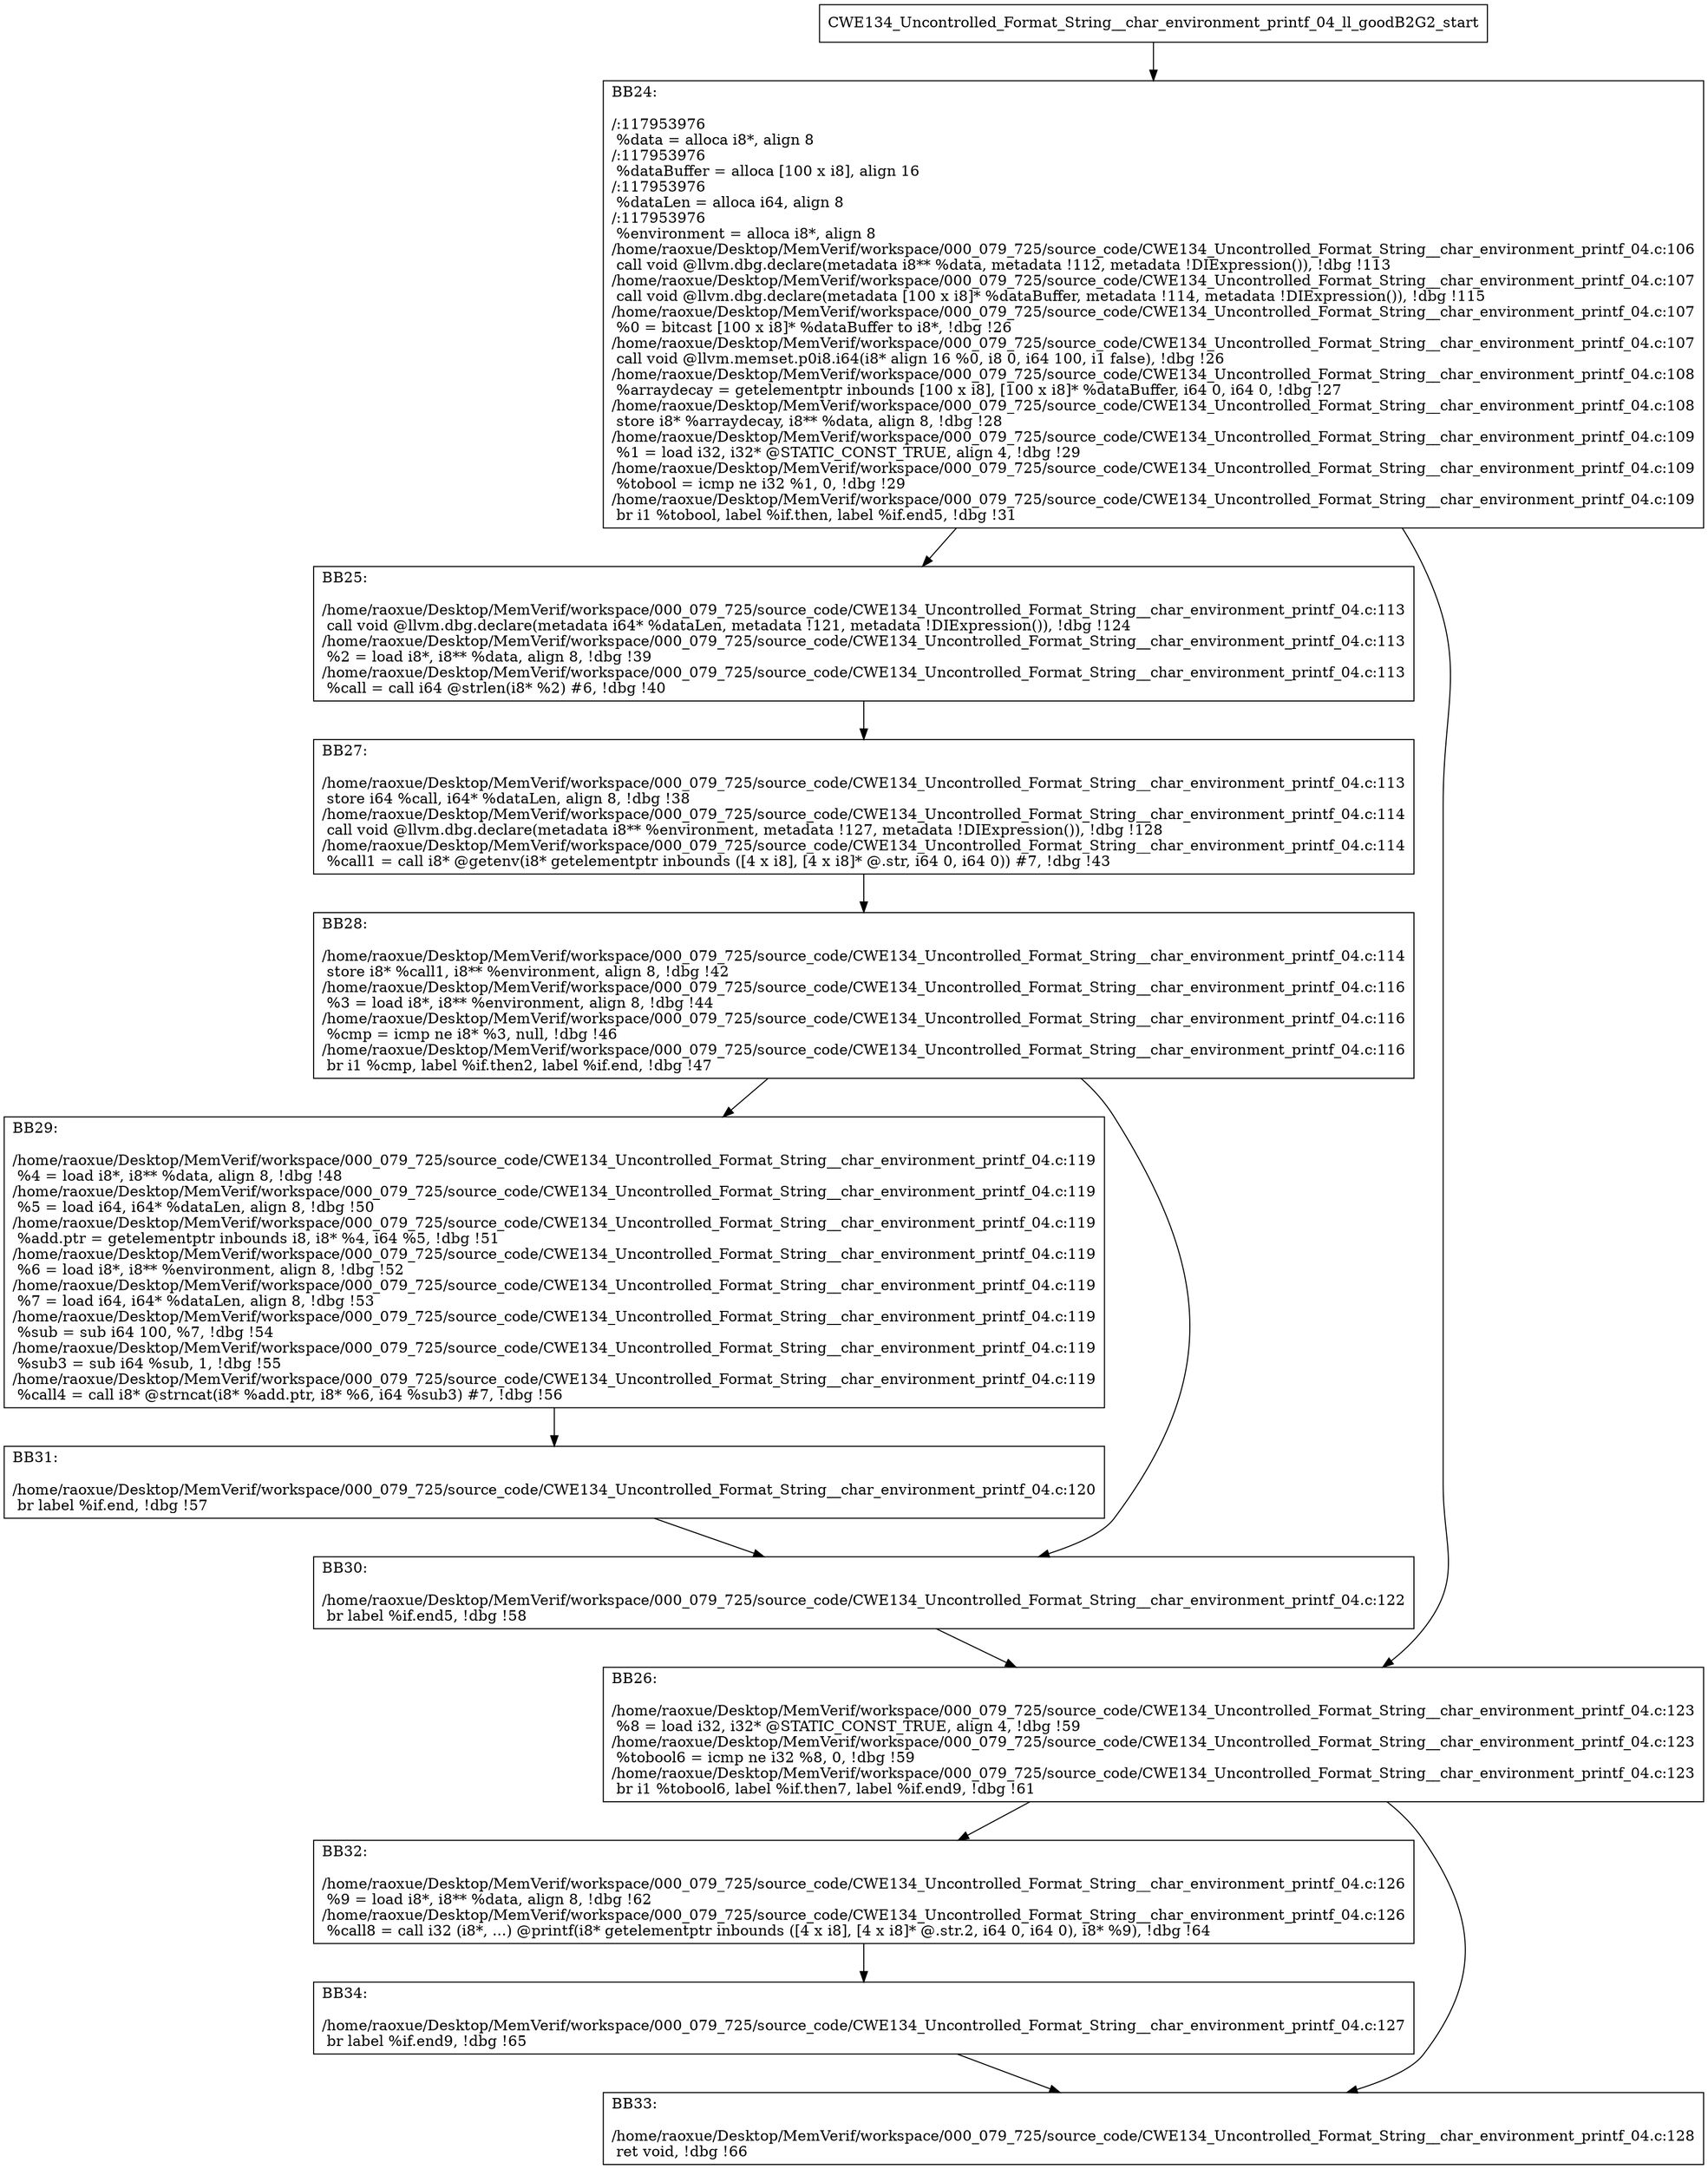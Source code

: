 digraph "CFG for'CWE134_Uncontrolled_Format_String__char_environment_printf_04_ll_goodB2G2' function" {
	BBCWE134_Uncontrolled_Format_String__char_environment_printf_04_ll_goodB2G2_start[shape=record,label="{CWE134_Uncontrolled_Format_String__char_environment_printf_04_ll_goodB2G2_start}"];
	BBCWE134_Uncontrolled_Format_String__char_environment_printf_04_ll_goodB2G2_start-> CWE134_Uncontrolled_Format_String__char_environment_printf_04_ll_goodB2G2BB24;
	CWE134_Uncontrolled_Format_String__char_environment_printf_04_ll_goodB2G2BB24 [shape=record, label="{BB24:\l\l/:117953976\l
  %data = alloca i8*, align 8\l
/:117953976\l
  %dataBuffer = alloca [100 x i8], align 16\l
/:117953976\l
  %dataLen = alloca i64, align 8\l
/:117953976\l
  %environment = alloca i8*, align 8\l
/home/raoxue/Desktop/MemVerif/workspace/000_079_725/source_code/CWE134_Uncontrolled_Format_String__char_environment_printf_04.c:106\l
  call void @llvm.dbg.declare(metadata i8** %data, metadata !112, metadata !DIExpression()), !dbg !113\l
/home/raoxue/Desktop/MemVerif/workspace/000_079_725/source_code/CWE134_Uncontrolled_Format_String__char_environment_printf_04.c:107\l
  call void @llvm.dbg.declare(metadata [100 x i8]* %dataBuffer, metadata !114, metadata !DIExpression()), !dbg !115\l
/home/raoxue/Desktop/MemVerif/workspace/000_079_725/source_code/CWE134_Uncontrolled_Format_String__char_environment_printf_04.c:107\l
  %0 = bitcast [100 x i8]* %dataBuffer to i8*, !dbg !26\l
/home/raoxue/Desktop/MemVerif/workspace/000_079_725/source_code/CWE134_Uncontrolled_Format_String__char_environment_printf_04.c:107\l
  call void @llvm.memset.p0i8.i64(i8* align 16 %0, i8 0, i64 100, i1 false), !dbg !26\l
/home/raoxue/Desktop/MemVerif/workspace/000_079_725/source_code/CWE134_Uncontrolled_Format_String__char_environment_printf_04.c:108\l
  %arraydecay = getelementptr inbounds [100 x i8], [100 x i8]* %dataBuffer, i64 0, i64 0, !dbg !27\l
/home/raoxue/Desktop/MemVerif/workspace/000_079_725/source_code/CWE134_Uncontrolled_Format_String__char_environment_printf_04.c:108\l
  store i8* %arraydecay, i8** %data, align 8, !dbg !28\l
/home/raoxue/Desktop/MemVerif/workspace/000_079_725/source_code/CWE134_Uncontrolled_Format_String__char_environment_printf_04.c:109\l
  %1 = load i32, i32* @STATIC_CONST_TRUE, align 4, !dbg !29\l
/home/raoxue/Desktop/MemVerif/workspace/000_079_725/source_code/CWE134_Uncontrolled_Format_String__char_environment_printf_04.c:109\l
  %tobool = icmp ne i32 %1, 0, !dbg !29\l
/home/raoxue/Desktop/MemVerif/workspace/000_079_725/source_code/CWE134_Uncontrolled_Format_String__char_environment_printf_04.c:109\l
  br i1 %tobool, label %if.then, label %if.end5, !dbg !31\l
}"];
	CWE134_Uncontrolled_Format_String__char_environment_printf_04_ll_goodB2G2BB24-> CWE134_Uncontrolled_Format_String__char_environment_printf_04_ll_goodB2G2BB25;
	CWE134_Uncontrolled_Format_String__char_environment_printf_04_ll_goodB2G2BB24-> CWE134_Uncontrolled_Format_String__char_environment_printf_04_ll_goodB2G2BB26;
	CWE134_Uncontrolled_Format_String__char_environment_printf_04_ll_goodB2G2BB25 [shape=record, label="{BB25:\l\l/home/raoxue/Desktop/MemVerif/workspace/000_079_725/source_code/CWE134_Uncontrolled_Format_String__char_environment_printf_04.c:113\l
  call void @llvm.dbg.declare(metadata i64* %dataLen, metadata !121, metadata !DIExpression()), !dbg !124\l
/home/raoxue/Desktop/MemVerif/workspace/000_079_725/source_code/CWE134_Uncontrolled_Format_String__char_environment_printf_04.c:113\l
  %2 = load i8*, i8** %data, align 8, !dbg !39\l
/home/raoxue/Desktop/MemVerif/workspace/000_079_725/source_code/CWE134_Uncontrolled_Format_String__char_environment_printf_04.c:113\l
  %call = call i64 @strlen(i8* %2) #6, !dbg !40\l
}"];
	CWE134_Uncontrolled_Format_String__char_environment_printf_04_ll_goodB2G2BB25-> CWE134_Uncontrolled_Format_String__char_environment_printf_04_ll_goodB2G2BB27;
	CWE134_Uncontrolled_Format_String__char_environment_printf_04_ll_goodB2G2BB27 [shape=record, label="{BB27:\l\l/home/raoxue/Desktop/MemVerif/workspace/000_079_725/source_code/CWE134_Uncontrolled_Format_String__char_environment_printf_04.c:113\l
  store i64 %call, i64* %dataLen, align 8, !dbg !38\l
/home/raoxue/Desktop/MemVerif/workspace/000_079_725/source_code/CWE134_Uncontrolled_Format_String__char_environment_printf_04.c:114\l
  call void @llvm.dbg.declare(metadata i8** %environment, metadata !127, metadata !DIExpression()), !dbg !128\l
/home/raoxue/Desktop/MemVerif/workspace/000_079_725/source_code/CWE134_Uncontrolled_Format_String__char_environment_printf_04.c:114\l
  %call1 = call i8* @getenv(i8* getelementptr inbounds ([4 x i8], [4 x i8]* @.str, i64 0, i64 0)) #7, !dbg !43\l
}"];
	CWE134_Uncontrolled_Format_String__char_environment_printf_04_ll_goodB2G2BB27-> CWE134_Uncontrolled_Format_String__char_environment_printf_04_ll_goodB2G2BB28;
	CWE134_Uncontrolled_Format_String__char_environment_printf_04_ll_goodB2G2BB28 [shape=record, label="{BB28:\l\l/home/raoxue/Desktop/MemVerif/workspace/000_079_725/source_code/CWE134_Uncontrolled_Format_String__char_environment_printf_04.c:114\l
  store i8* %call1, i8** %environment, align 8, !dbg !42\l
/home/raoxue/Desktop/MemVerif/workspace/000_079_725/source_code/CWE134_Uncontrolled_Format_String__char_environment_printf_04.c:116\l
  %3 = load i8*, i8** %environment, align 8, !dbg !44\l
/home/raoxue/Desktop/MemVerif/workspace/000_079_725/source_code/CWE134_Uncontrolled_Format_String__char_environment_printf_04.c:116\l
  %cmp = icmp ne i8* %3, null, !dbg !46\l
/home/raoxue/Desktop/MemVerif/workspace/000_079_725/source_code/CWE134_Uncontrolled_Format_String__char_environment_printf_04.c:116\l
  br i1 %cmp, label %if.then2, label %if.end, !dbg !47\l
}"];
	CWE134_Uncontrolled_Format_String__char_environment_printf_04_ll_goodB2G2BB28-> CWE134_Uncontrolled_Format_String__char_environment_printf_04_ll_goodB2G2BB29;
	CWE134_Uncontrolled_Format_String__char_environment_printf_04_ll_goodB2G2BB28-> CWE134_Uncontrolled_Format_String__char_environment_printf_04_ll_goodB2G2BB30;
	CWE134_Uncontrolled_Format_String__char_environment_printf_04_ll_goodB2G2BB29 [shape=record, label="{BB29:\l\l/home/raoxue/Desktop/MemVerif/workspace/000_079_725/source_code/CWE134_Uncontrolled_Format_String__char_environment_printf_04.c:119\l
  %4 = load i8*, i8** %data, align 8, !dbg !48\l
/home/raoxue/Desktop/MemVerif/workspace/000_079_725/source_code/CWE134_Uncontrolled_Format_String__char_environment_printf_04.c:119\l
  %5 = load i64, i64* %dataLen, align 8, !dbg !50\l
/home/raoxue/Desktop/MemVerif/workspace/000_079_725/source_code/CWE134_Uncontrolled_Format_String__char_environment_printf_04.c:119\l
  %add.ptr = getelementptr inbounds i8, i8* %4, i64 %5, !dbg !51\l
/home/raoxue/Desktop/MemVerif/workspace/000_079_725/source_code/CWE134_Uncontrolled_Format_String__char_environment_printf_04.c:119\l
  %6 = load i8*, i8** %environment, align 8, !dbg !52\l
/home/raoxue/Desktop/MemVerif/workspace/000_079_725/source_code/CWE134_Uncontrolled_Format_String__char_environment_printf_04.c:119\l
  %7 = load i64, i64* %dataLen, align 8, !dbg !53\l
/home/raoxue/Desktop/MemVerif/workspace/000_079_725/source_code/CWE134_Uncontrolled_Format_String__char_environment_printf_04.c:119\l
  %sub = sub i64 100, %7, !dbg !54\l
/home/raoxue/Desktop/MemVerif/workspace/000_079_725/source_code/CWE134_Uncontrolled_Format_String__char_environment_printf_04.c:119\l
  %sub3 = sub i64 %sub, 1, !dbg !55\l
/home/raoxue/Desktop/MemVerif/workspace/000_079_725/source_code/CWE134_Uncontrolled_Format_String__char_environment_printf_04.c:119\l
  %call4 = call i8* @strncat(i8* %add.ptr, i8* %6, i64 %sub3) #7, !dbg !56\l
}"];
	CWE134_Uncontrolled_Format_String__char_environment_printf_04_ll_goodB2G2BB29-> CWE134_Uncontrolled_Format_String__char_environment_printf_04_ll_goodB2G2BB31;
	CWE134_Uncontrolled_Format_String__char_environment_printf_04_ll_goodB2G2BB31 [shape=record, label="{BB31:\l\l/home/raoxue/Desktop/MemVerif/workspace/000_079_725/source_code/CWE134_Uncontrolled_Format_String__char_environment_printf_04.c:120\l
  br label %if.end, !dbg !57\l
}"];
	CWE134_Uncontrolled_Format_String__char_environment_printf_04_ll_goodB2G2BB31-> CWE134_Uncontrolled_Format_String__char_environment_printf_04_ll_goodB2G2BB30;
	CWE134_Uncontrolled_Format_String__char_environment_printf_04_ll_goodB2G2BB30 [shape=record, label="{BB30:\l\l/home/raoxue/Desktop/MemVerif/workspace/000_079_725/source_code/CWE134_Uncontrolled_Format_String__char_environment_printf_04.c:122\l
  br label %if.end5, !dbg !58\l
}"];
	CWE134_Uncontrolled_Format_String__char_environment_printf_04_ll_goodB2G2BB30-> CWE134_Uncontrolled_Format_String__char_environment_printf_04_ll_goodB2G2BB26;
	CWE134_Uncontrolled_Format_String__char_environment_printf_04_ll_goodB2G2BB26 [shape=record, label="{BB26:\l\l/home/raoxue/Desktop/MemVerif/workspace/000_079_725/source_code/CWE134_Uncontrolled_Format_String__char_environment_printf_04.c:123\l
  %8 = load i32, i32* @STATIC_CONST_TRUE, align 4, !dbg !59\l
/home/raoxue/Desktop/MemVerif/workspace/000_079_725/source_code/CWE134_Uncontrolled_Format_String__char_environment_printf_04.c:123\l
  %tobool6 = icmp ne i32 %8, 0, !dbg !59\l
/home/raoxue/Desktop/MemVerif/workspace/000_079_725/source_code/CWE134_Uncontrolled_Format_String__char_environment_printf_04.c:123\l
  br i1 %tobool6, label %if.then7, label %if.end9, !dbg !61\l
}"];
	CWE134_Uncontrolled_Format_String__char_environment_printf_04_ll_goodB2G2BB26-> CWE134_Uncontrolled_Format_String__char_environment_printf_04_ll_goodB2G2BB32;
	CWE134_Uncontrolled_Format_String__char_environment_printf_04_ll_goodB2G2BB26-> CWE134_Uncontrolled_Format_String__char_environment_printf_04_ll_goodB2G2BB33;
	CWE134_Uncontrolled_Format_String__char_environment_printf_04_ll_goodB2G2BB32 [shape=record, label="{BB32:\l\l/home/raoxue/Desktop/MemVerif/workspace/000_079_725/source_code/CWE134_Uncontrolled_Format_String__char_environment_printf_04.c:126\l
  %9 = load i8*, i8** %data, align 8, !dbg !62\l
/home/raoxue/Desktop/MemVerif/workspace/000_079_725/source_code/CWE134_Uncontrolled_Format_String__char_environment_printf_04.c:126\l
  %call8 = call i32 (i8*, ...) @printf(i8* getelementptr inbounds ([4 x i8], [4 x i8]* @.str.2, i64 0, i64 0), i8* %9), !dbg !64\l
}"];
	CWE134_Uncontrolled_Format_String__char_environment_printf_04_ll_goodB2G2BB32-> CWE134_Uncontrolled_Format_String__char_environment_printf_04_ll_goodB2G2BB34;
	CWE134_Uncontrolled_Format_String__char_environment_printf_04_ll_goodB2G2BB34 [shape=record, label="{BB34:\l\l/home/raoxue/Desktop/MemVerif/workspace/000_079_725/source_code/CWE134_Uncontrolled_Format_String__char_environment_printf_04.c:127\l
  br label %if.end9, !dbg !65\l
}"];
	CWE134_Uncontrolled_Format_String__char_environment_printf_04_ll_goodB2G2BB34-> CWE134_Uncontrolled_Format_String__char_environment_printf_04_ll_goodB2G2BB33;
	CWE134_Uncontrolled_Format_String__char_environment_printf_04_ll_goodB2G2BB33 [shape=record, label="{BB33:\l\l/home/raoxue/Desktop/MemVerif/workspace/000_079_725/source_code/CWE134_Uncontrolled_Format_String__char_environment_printf_04.c:128\l
  ret void, !dbg !66\l
}"];
}
